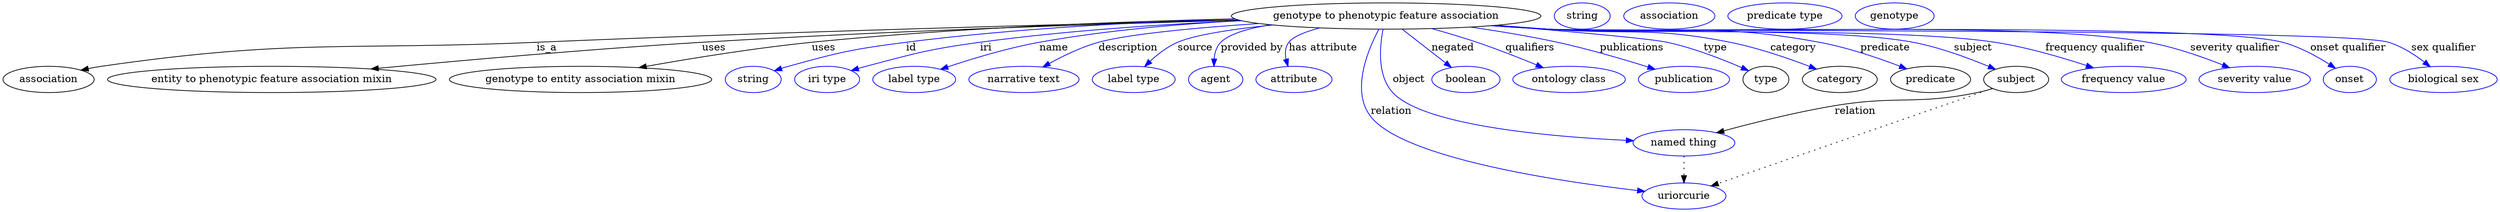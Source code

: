 digraph {
	graph [bb="0,0,2789.8,283"];
	node [label="\N"];
	"genotype to phenotypic feature association"	 [height=0.5,
		label="genotype to phenotypic feature association",
		pos="1532,265",
		width=4.4954];
	association	 [height=0.5,
		pos="50.046,178",
		width=1.3902];
	"genotype to phenotypic feature association" -> association	 [label=is_a,
		lp="590.05,221.5",
		pos="e,86.235,190.45 1374.7,260.62 1185.7,254.99 859.07,244.12 579.05,229 369.95,217.71 314.95,234.13 109.05,196 104.84,195.22 100.51,\
194.25 96.199,193.16"];
	"entity to phenotypic feature association mixin"	 [height=0.5,
		pos="291.05,178",
		width=4.8024];
	"genotype to phenotypic feature association" -> "entity to phenotypic feature association mixin"	 [label=uses,
		lp="772.05,221.5",
		pos="e,401.26,191.93 1375.1,260.52 1219,255.4 972.74,245.51 760.05,229 641.27,219.78 506.07,204.58 411.44,193.16"];
	"genotype to entity association mixin"	 [height=0.5,
		pos="622.05,178",
		width=3.8816];
	"genotype to phenotypic feature association" -> "genotype to entity association mixin"	 [label=uses,
		lp="892.05,221.5",
		pos="e,688.72,193.85 1379,259.03 1217.2,252.27 972.91,240.68 880.05,229 818.57,221.27 749.77,207.4 698.69,196.08"];
	id	 [color=blue,
		height=0.5,
		label=string,
		pos="810.05,178",
		width=0.84854];
	"genotype to phenotypic feature association" -> id	 [color=blue,
		label=id,
		lp="990.55,221.5",
		pos="e,833.87,189.58 1382.4,258.08 1247.3,251.3 1058.8,240.35 985.05,229 924,219.6 908.45,216.09 850.05,196 847.8,195.23 845.5,194.37 \
843.21,193.47",
		style=solid];
	iri	 [color=blue,
		height=0.5,
		label="iri type",
		pos="895.05,178",
		width=1.011];
	"genotype to phenotypic feature association" -> iri	 [color=blue,
		label=iri,
		lp="1075.5,221.5",
		pos="e,923.07,189.59 1377.2,259.72 1286.8,254.96 1170.9,245.96 1069,229 1011.1,219.35 996.95,214.07 941.05,196 938.29,195.11 935.46,194.14 \
932.63,193.13",
		style=solid];
	name	 [color=blue,
		height=0.5,
		label="label type",
		pos="995.05,178",
		width=1.2638];
	"genotype to phenotypic feature association" -> name	 [color=blue,
		label=name,
		lp="1153.5,221.5",
		pos="e,1025.6,191.45 1392.1,255.93 1298.8,249.18 1185.1,239.36 1138,229 1102.4,221.14 1063.4,206.83 1035.1,195.37",
		style=solid];
	description	 [color=blue,
		height=0.5,
		label="narrative text",
		pos="1116,178",
		width=1.6068];
	"genotype to phenotypic feature association" -> description	 [color=blue,
		label=description,
		lp="1237.5,221.5",
		pos="e,1139.5,194.66 1395.5,255.33 1322.9,249.1 1241.6,240.1 1207,229 1186.4,222.37 1165.1,210.77 1148.4,200.31",
		style=solid];
	source	 [color=blue,
		height=0.5,
		label="label type",
		pos="1237,178",
		width=1.2638];
	"genotype to phenotypic feature association" -> source	 [color=blue,
		label=source,
		lp="1313,221.5",
		pos="e,1252,195.54 1411.5,252.99 1364.2,246.96 1316.2,238.84 1295,229 1281.7,222.77 1269.1,212.48 1259.1,202.77",
		style=solid];
	"provided by"	 [color=blue,
		height=0.5,
		label=agent,
		pos="1330,178",
		width=0.83048];
	"genotype to phenotypic feature association" -> "provided by"	 [color=blue,
		label="provided by",
		lp="1377,221.5",
		pos="e,1330.4,196.02 1414.3,252.56 1383.3,247.11 1355.4,239.49 1344,229 1337.6,223.06 1334,214.48 1332.1,206.05",
		style=solid];
	"has attribute"	 [color=blue,
		height=0.5,
		label=attribute,
		pos="1418,178",
		width=1.1193];
	"genotype to phenotypic feature association" -> "has attribute"	 [color=blue,
		label="has attribute",
		lp="1452.5,221.5",
		pos="e,1413.5,196.2 1459,248.86 1440.7,243.3 1424.7,236.55 1419,229 1414.3,222.58 1412.7,214.34 1412.7,206.36",
		style=solid];
	object	 [color=blue,
		height=0.5,
		label="named thing",
		pos="1868,91",
		width=1.5346];
	"genotype to phenotypic feature association" -> object	 [color=blue,
		label=object,
		lp="1558,178",
		pos="e,1813.7,94.787 1527.7,246.92 1523.4,223.78 1520,183.85 1541,160 1575.1,121.53 1718.4,103.27 1803.6,95.662",
		style=solid];
	relation	 [color=blue,
		height=0.5,
		label=uriorcurie,
		pos="1868,18",
		width=1.2638];
	"genotype to phenotypic feature association" -> relation	 [color=blue,
		label=relation,
		lp="1544,134.5",
		pos="e,1826.2,25.065 1524,246.75 1512.7,218.11 1496.4,162.23 1523,127 1558.8,79.773 1729,42.989 1816.2,26.881",
		style=solid];
	negated	 [color=blue,
		height=0.5,
		label=boolean,
		pos="1622,178",
		width=1.0652];
	"genotype to phenotypic feature association" -> negated	 [color=blue,
		label=negated,
		lp="1604.5,221.5",
		pos="e,1605.2,194.24 1550.7,246.97 1564.4,233.75 1583.1,215.68 1597.9,201.35",
		style=solid];
	qualifiers	 [color=blue,
		height=0.5,
		label="ontology class",
		pos="1740,178",
		width=1.7151];
	"genotype to phenotypic feature association" -> qualifiers	 [color=blue,
		label=qualifiers,
		lp="1690,221.5",
		pos="e,1708.1,193.65 1581.2,247.84 1596.9,242.11 1614.3,235.53 1630,229 1653.1,219.42 1678.5,207.75 1699,197.99",
		style=solid];
	publications	 [color=blue,
		height=0.5,
		label=publication,
		pos="1870,178",
		width=1.3902];
	"genotype to phenotypic feature association" -> publications	 [color=blue,
		label=publications,
		lp="1804.5,221.5",
		pos="e,1835.6,191.23 1623.5,250.12 1654.3,244.4 1688.9,237.24 1720,229 1756.2,219.43 1796.4,205.62 1826,194.78",
		style=solid];
	type	 [height=0.5,
		pos="1965,178",
		width=0.75];
	"genotype to phenotypic feature association" -> type	 [color=blue,
		label=type,
		lp="1900,221.5",
		pos="e,1943.5,189.33 1647.1,252.31 1731.3,242.92 1832.4,231.36 1842,229 1874.8,221.03 1910.1,205.61 1934.4,193.81",
		style=solid];
	category	 [height=0.5,
		pos="2051,178",
		width=1.1374];
	"genotype to phenotypic feature association" -> category	 [color=blue,
		label=category,
		lp="1989.5,221.5",
		pos="e,2023,191.2 1648.1,252.37 1666.2,250.5 1684.6,248.66 1702,247 1797.1,237.97 1823,250.07 1916,229 1950.1,221.29 1987.1,206.86 2013.7,\
195.31",
		style=solid];
	predicate	 [height=0.5,
		pos="2153,178",
		width=1.1916];
	"genotype to phenotypic feature association" -> predicate	 [color=blue,
		label=predicate,
		lp="2092,221.5",
		pos="e,2124.6,191.55 1645.8,252.18 1664.6,250.29 1683.9,248.48 1702,247 1841.8,235.61 1879.8,257.95 2017,229 2051.3,221.77 2088.5,207.36 \
2115.2,195.7",
		style=solid];
	subject	 [height=0.5,
		pos="2250,178",
		width=0.99297];
	"genotype to phenotypic feature association" -> subject	 [color=blue,
		label=subject,
		lp="2188.5,221.5",
		pos="e,2224.7,191 1644.9,252.05 1663.9,250.15 1683.5,248.38 1702,247 1795,240.09 2029.9,248.3 2121,229 2154.3,221.97 2190,207.21 2215.4,\
195.37",
		style=solid];
	"frequency qualifier"	 [color=blue,
		height=0.5,
		label="frequency value",
		pos="2371,178",
		width=1.8776];
	"genotype to phenotypic feature association" -> "frequency qualifier"	 [color=blue,
		label="frequency qualifier",
		lp="2322,221.5",
		pos="e,2333.9,193.14 1644.4,251.98 1663.6,250.07 1683.4,248.31 1702,247 1815.2,239.02 2100.3,248.5 2212,229 2250.7,222.25 2292.9,208.38 \
2324.1,196.81",
		style=solid];
	"severity qualifier"	 [color=blue,
		height=0.5,
		label="severity value",
		pos="2516,178",
		width=1.661];
	"genotype to phenotypic feature association" -> "severity qualifier"	 [color=blue,
		label="severity qualifier",
		lp="2475.5,221.5",
		pos="e,2484,193.26 1643.5,251.93 1663,250.01 1683.1,248.25 1702,247 1852,237.08 2230.5,257.43 2378,229 2411.6,222.55 2447.7,208.94 2474.5,\
197.4",
		style=solid];
	"onset qualifier"	 [color=blue,
		height=0.5,
		label=onset,
		pos="2623,178",
		width=0.81243];
	"genotype to phenotypic feature association" -> "onset qualifier"	 [color=blue,
		label="onset qualifier",
		lp="2602.5,221.5",
		pos="e,2603.7,191.63 1643,251.9 1662.7,249.96 1682.9,248.22 1702,247 1793.4,241.17 2437.4,251.92 2526,229 2550.9,222.58 2576.5,208.76 \
2595.2,197.12",
		style=solid];
	"sex qualifier"	 [color=blue,
		height=0.5,
		label="biological sex",
		pos="2730,178",
		width=1.661];
	"genotype to phenotypic feature association" -> "sex qualifier"	 [color=blue,
		label="sex qualifier",
		lp="2711,221.5",
		pos="e,2709.1,195.06 1643,251.85 1662.7,249.93 1682.9,248.19 1702,247 1806.8,240.47 2545.3,258.23 2646,229 2665.6,223.32 2685.2,211.82 \
2700.6,201.18",
		style=solid];
	object -> relation	 [pos="e,1868,36.09 1868,72.955 1868,64.883 1868,55.176 1868,46.182",
		style=dotted];
	association_type	 [color=blue,
		height=0.5,
		label=string,
		pos="1742,265",
		width=0.84854];
	association_category	 [color=blue,
		height=0.5,
		label=association,
		pos="1841,265",
		width=1.3902];
	"genotype to phenotypic feature association_predicate"	 [color=blue,
		height=0.5,
		label="predicate type",
		pos="1969,265",
		width=1.679];
	subject -> object	 [label=relation,
		lp="2065,134.5",
		pos="e,1906.4,104.16 2223.3,165.94 2217.4,163.66 2211.1,161.52 2205,160 2135.2,142.47 2114.7,156.07 2044,142 2000,133.22 1951,118.61 \
1915.9,107.27"];
	subject -> relation	 [pos="e,1899.4,31.141 2222.3,166.36 2155.7,138.5 1987.1,67.855 1908.9,35.126",
		style=dotted];
	"genotype to phenotypic feature association_subject"	 [color=blue,
		height=0.5,
		label=genotype,
		pos="2090,265",
		width=1.1916];
}

